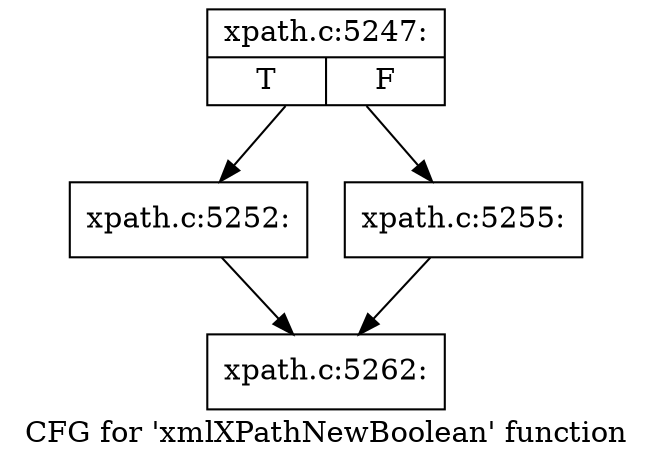 digraph "CFG for 'xmlXPathNewBoolean' function" {
	label="CFG for 'xmlXPathNewBoolean' function";

	Node0x48a2250 [shape=record,label="{xpath.c:5247:|{<s0>T|<s1>F}}"];
	Node0x48a2250 -> Node0x489fdd0;
	Node0x48a2250 -> Node0x48a2df0;
	Node0x489fdd0 [shape=record,label="{xpath.c:5252:}"];
	Node0x489fdd0 -> Node0x489f810;
	Node0x48a2df0 [shape=record,label="{xpath.c:5255:}"];
	Node0x48a2df0 -> Node0x489f810;
	Node0x489f810 [shape=record,label="{xpath.c:5262:}"];
}
